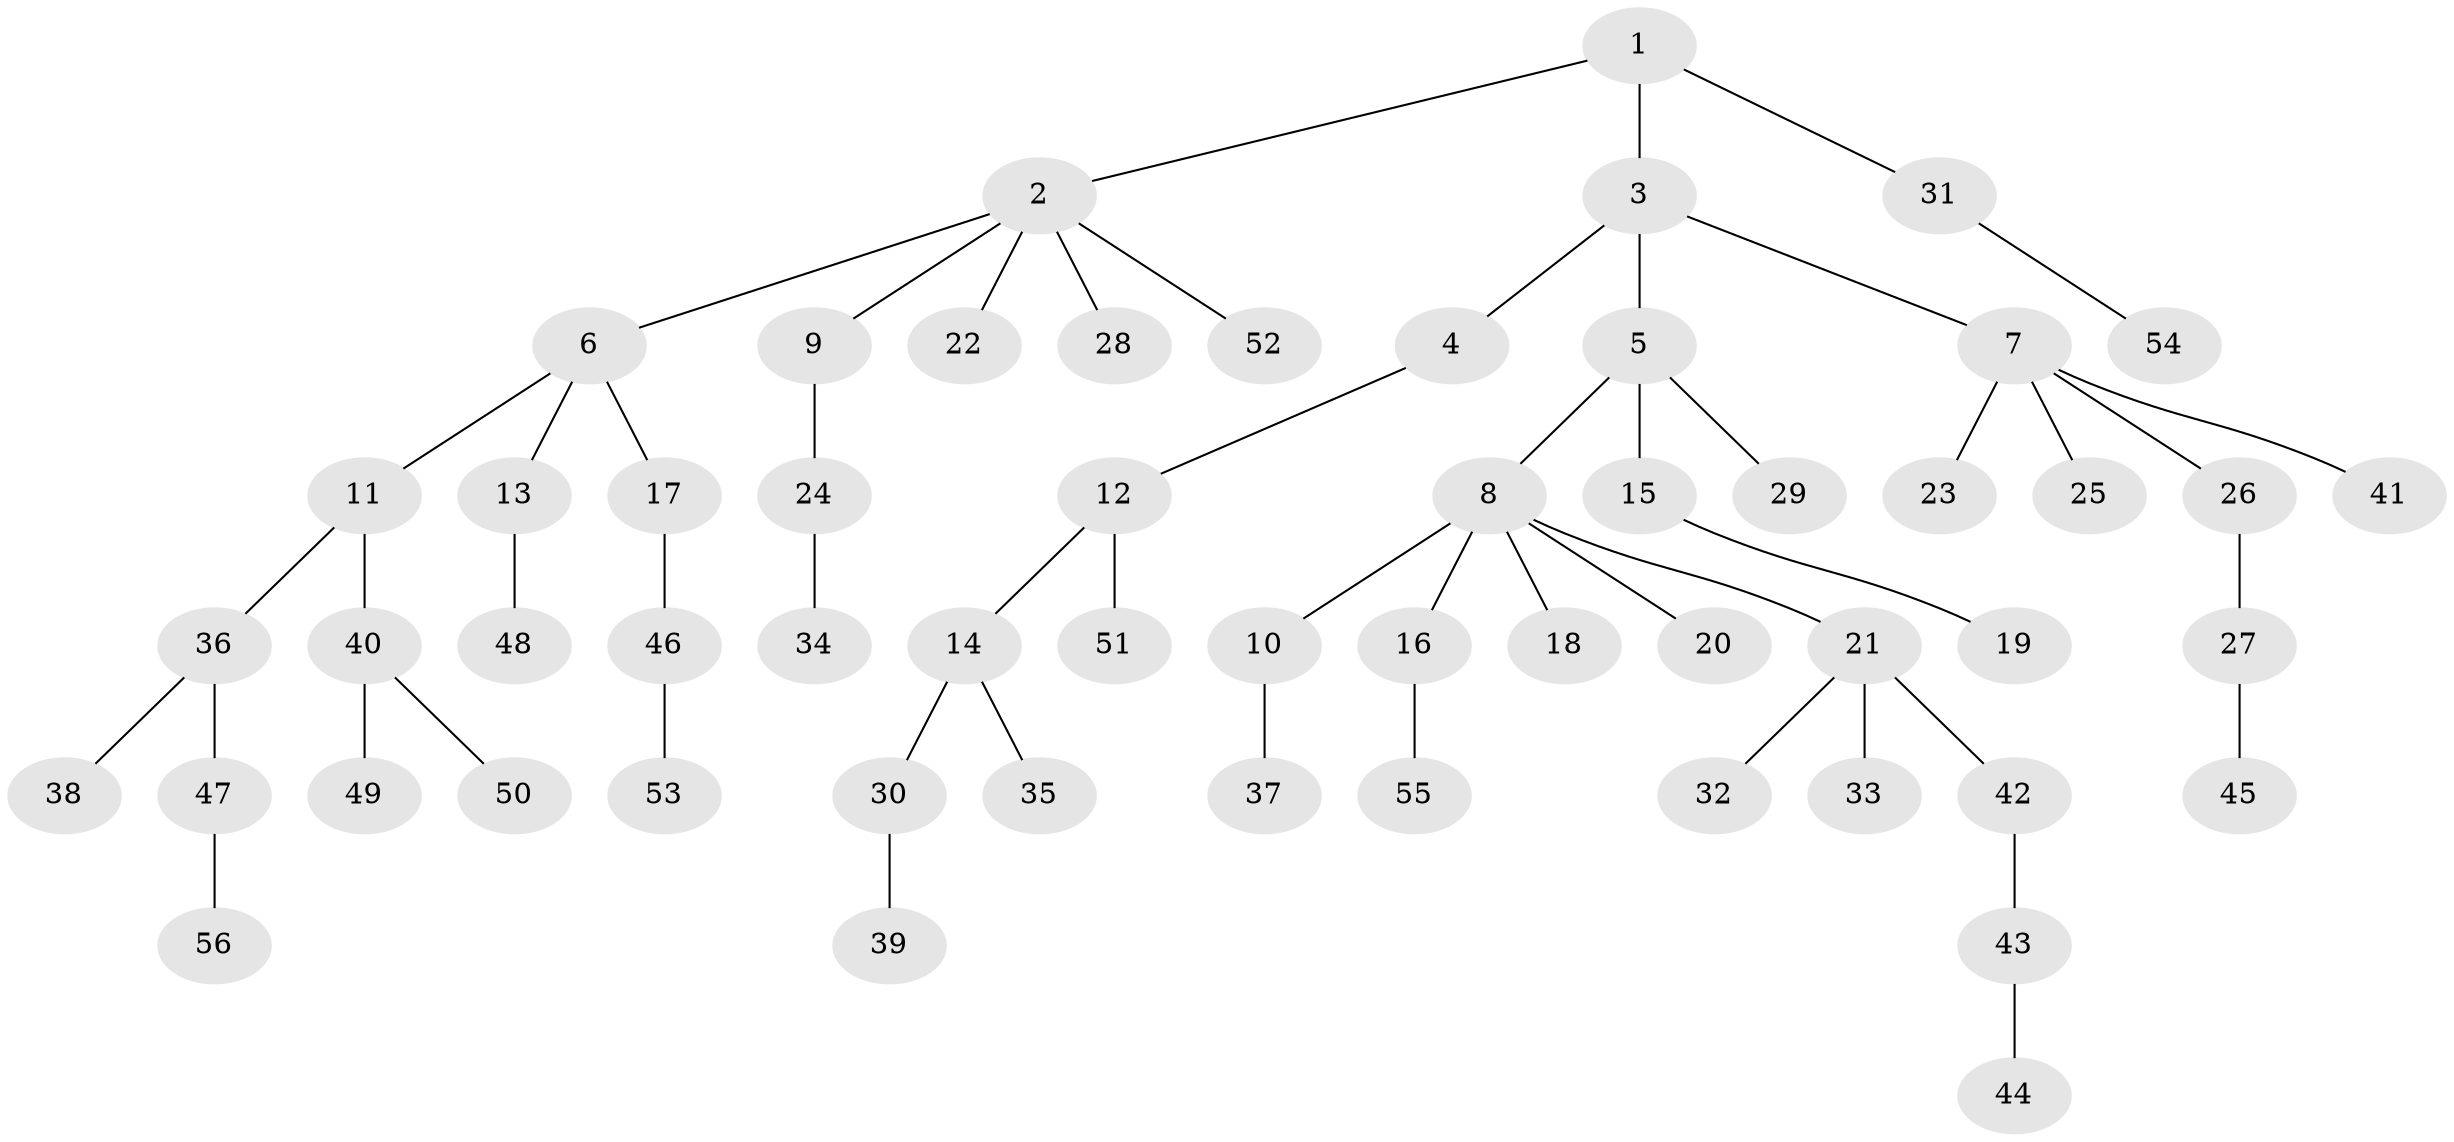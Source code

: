 // Generated by graph-tools (version 1.1) at 2025/15/03/09/25 04:15:25]
// undirected, 56 vertices, 55 edges
graph export_dot {
graph [start="1"]
  node [color=gray90,style=filled];
  1;
  2;
  3;
  4;
  5;
  6;
  7;
  8;
  9;
  10;
  11;
  12;
  13;
  14;
  15;
  16;
  17;
  18;
  19;
  20;
  21;
  22;
  23;
  24;
  25;
  26;
  27;
  28;
  29;
  30;
  31;
  32;
  33;
  34;
  35;
  36;
  37;
  38;
  39;
  40;
  41;
  42;
  43;
  44;
  45;
  46;
  47;
  48;
  49;
  50;
  51;
  52;
  53;
  54;
  55;
  56;
  1 -- 2;
  1 -- 3;
  1 -- 31;
  2 -- 6;
  2 -- 9;
  2 -- 22;
  2 -- 28;
  2 -- 52;
  3 -- 4;
  3 -- 5;
  3 -- 7;
  4 -- 12;
  5 -- 8;
  5 -- 15;
  5 -- 29;
  6 -- 11;
  6 -- 13;
  6 -- 17;
  7 -- 23;
  7 -- 25;
  7 -- 26;
  7 -- 41;
  8 -- 10;
  8 -- 16;
  8 -- 18;
  8 -- 20;
  8 -- 21;
  9 -- 24;
  10 -- 37;
  11 -- 36;
  11 -- 40;
  12 -- 14;
  12 -- 51;
  13 -- 48;
  14 -- 30;
  14 -- 35;
  15 -- 19;
  16 -- 55;
  17 -- 46;
  21 -- 32;
  21 -- 33;
  21 -- 42;
  24 -- 34;
  26 -- 27;
  27 -- 45;
  30 -- 39;
  31 -- 54;
  36 -- 38;
  36 -- 47;
  40 -- 49;
  40 -- 50;
  42 -- 43;
  43 -- 44;
  46 -- 53;
  47 -- 56;
}
